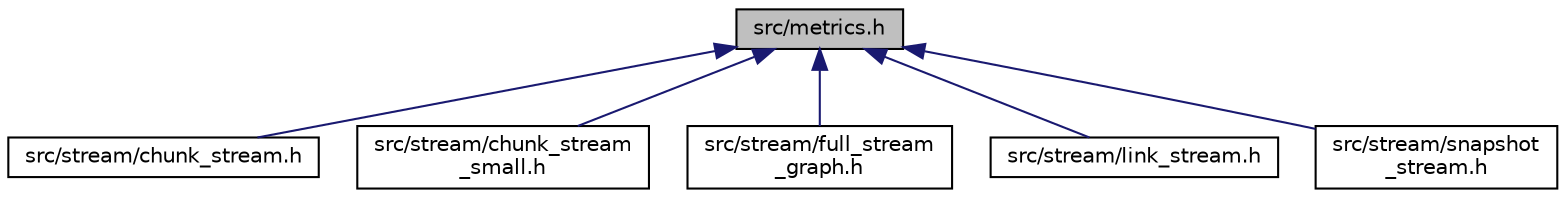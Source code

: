 digraph "src/metrics.h"
{
 // LATEX_PDF_SIZE
  edge [fontname="Helvetica",fontsize="10",labelfontname="Helvetica",labelfontsize="10"];
  node [fontname="Helvetica",fontsize="10",shape=record];
  Node1 [label="src/metrics.h",height=0.2,width=0.4,color="black", fillcolor="grey75", style="filled", fontcolor="black",tooltip="Functions to compute metrics on a Stream."];
  Node1 -> Node2 [dir="back",color="midnightblue",fontsize="10",style="solid"];
  Node2 [label="src/stream/chunk_stream.h",height=0.2,width=0.4,color="black", fillcolor="white", style="filled",URL="$chunk__stream_8h_source.html",tooltip=" "];
  Node1 -> Node3 [dir="back",color="midnightblue",fontsize="10",style="solid"];
  Node3 [label="src/stream/chunk_stream\l_small.h",height=0.2,width=0.4,color="black", fillcolor="white", style="filled",URL="$chunk__stream__small_8h.html",tooltip="Like ChunkStream's, but with a memory representation more efficient for small chunks of the StreamGra..."];
  Node1 -> Node4 [dir="back",color="midnightblue",fontsize="10",style="solid"];
  Node4 [label="src/stream/full_stream\l_graph.h",height=0.2,width=0.4,color="black", fillcolor="white", style="filled",URL="$full__stream__graph_8h.html",tooltip="A wrapper around a StreamGraph to use it as a Stream. It does not do any transformation on the Stream..."];
  Node1 -> Node5 [dir="back",color="midnightblue",fontsize="10",style="solid"];
  Node5 [label="src/stream/link_stream.h",height=0.2,width=0.4,color="black", fillcolor="white", style="filled",URL="$link__stream_8h_source.html",tooltip=" "];
  Node1 -> Node6 [dir="back",color="midnightblue",fontsize="10",style="solid"];
  Node6 [label="src/stream/snapshot\l_stream.h",height=0.2,width=0.4,color="black", fillcolor="white", style="filled",URL="$snapshot__stream_8h_source.html",tooltip=" "];
}
